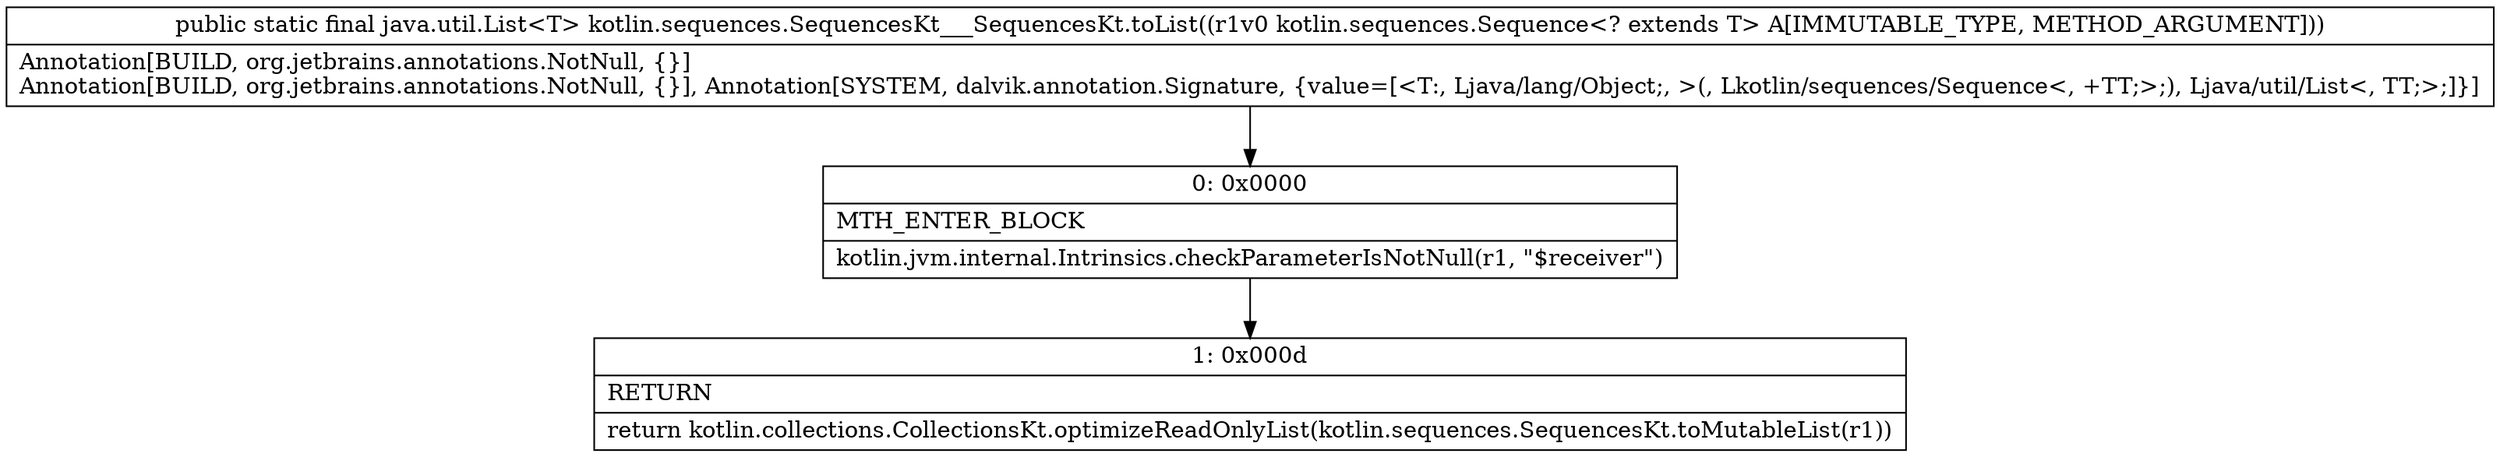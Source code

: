 digraph "CFG forkotlin.sequences.SequencesKt___SequencesKt.toList(Lkotlin\/sequences\/Sequence;)Ljava\/util\/List;" {
Node_0 [shape=record,label="{0\:\ 0x0000|MTH_ENTER_BLOCK\l|kotlin.jvm.internal.Intrinsics.checkParameterIsNotNull(r1, \"$receiver\")\l}"];
Node_1 [shape=record,label="{1\:\ 0x000d|RETURN\l|return kotlin.collections.CollectionsKt.optimizeReadOnlyList(kotlin.sequences.SequencesKt.toMutableList(r1))\l}"];
MethodNode[shape=record,label="{public static final java.util.List\<T\> kotlin.sequences.SequencesKt___SequencesKt.toList((r1v0 kotlin.sequences.Sequence\<? extends T\> A[IMMUTABLE_TYPE, METHOD_ARGUMENT]))  | Annotation[BUILD, org.jetbrains.annotations.NotNull, \{\}]\lAnnotation[BUILD, org.jetbrains.annotations.NotNull, \{\}], Annotation[SYSTEM, dalvik.annotation.Signature, \{value=[\<T:, Ljava\/lang\/Object;, \>(, Lkotlin\/sequences\/Sequence\<, +TT;\>;), Ljava\/util\/List\<, TT;\>;]\}]\l}"];
MethodNode -> Node_0;
Node_0 -> Node_1;
}

